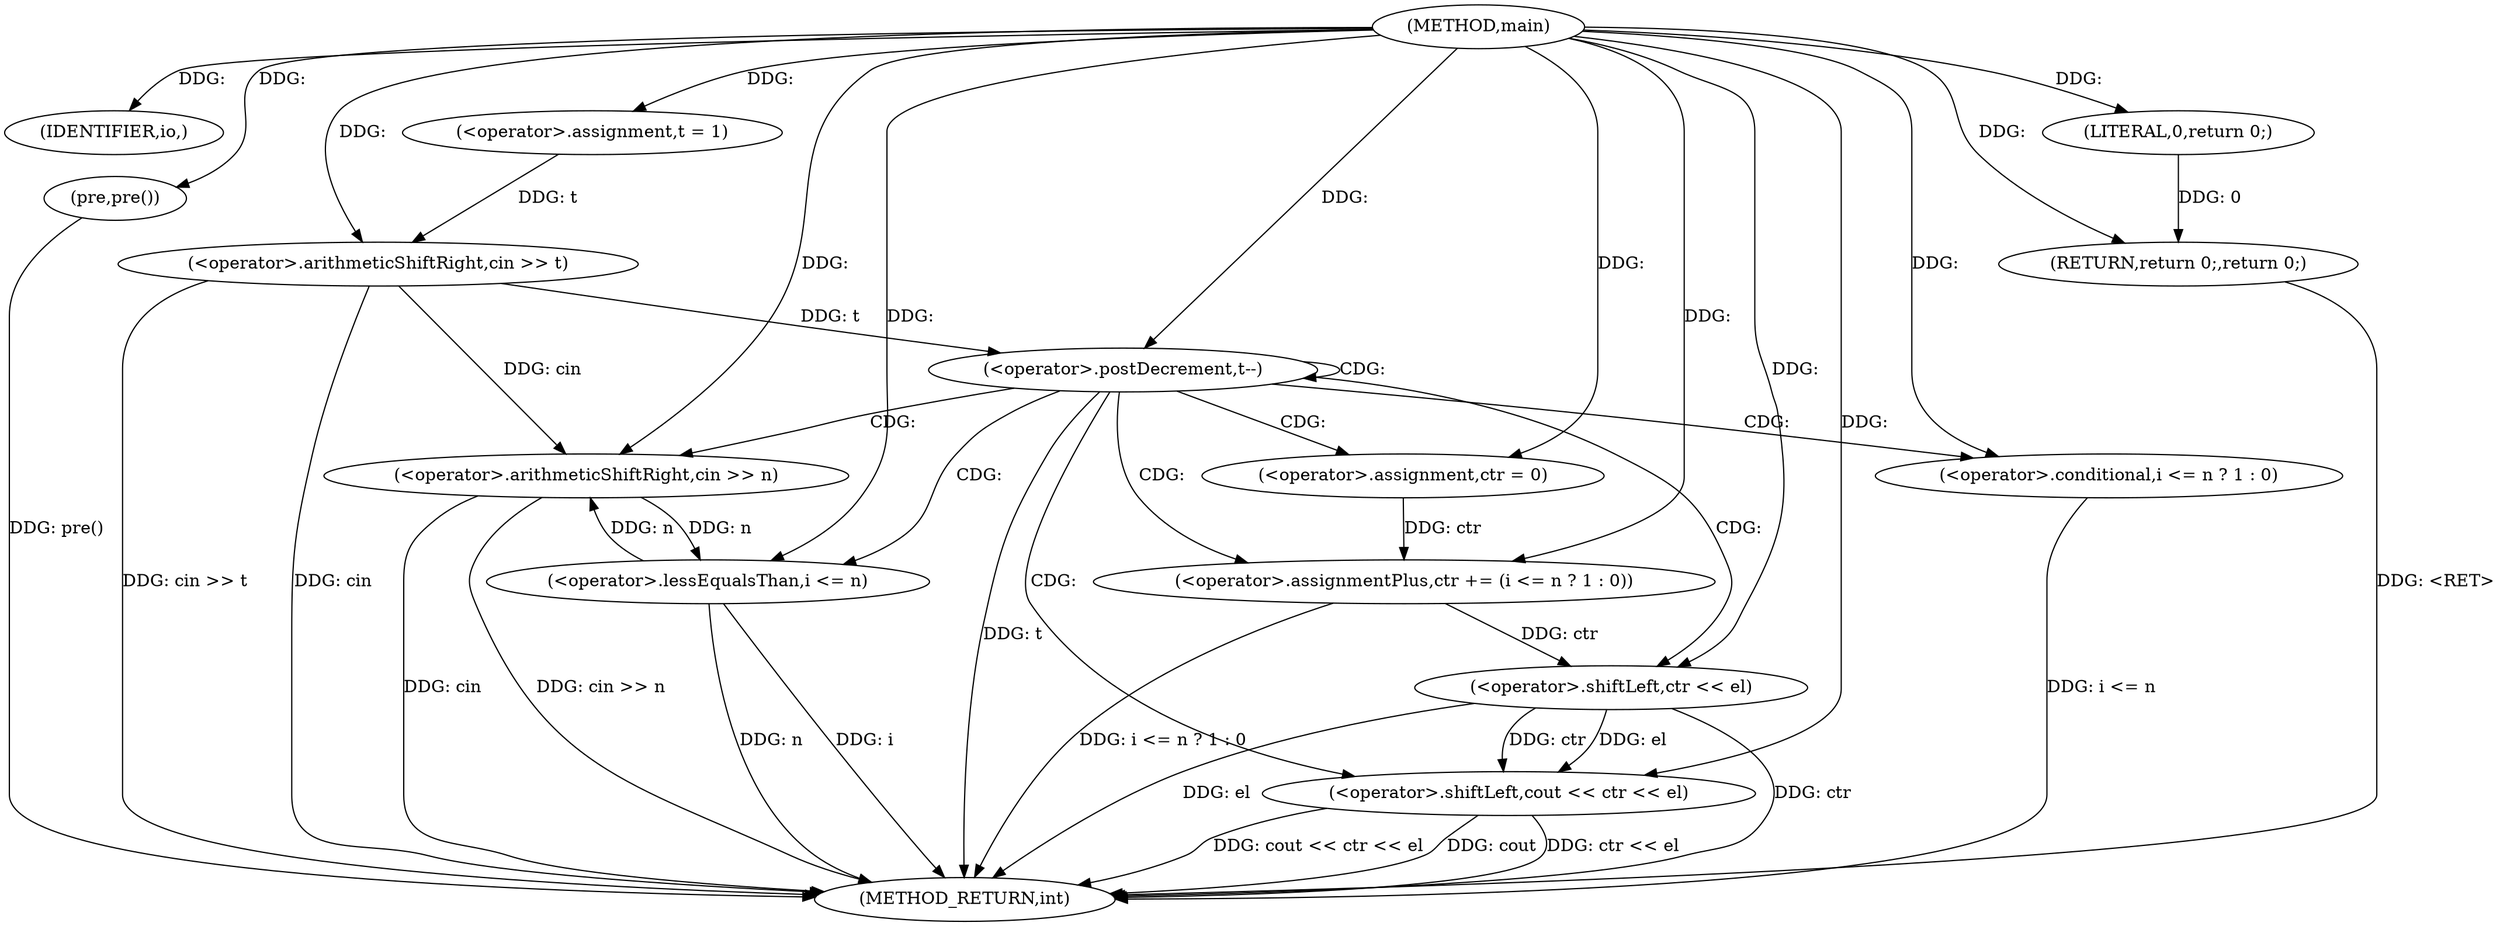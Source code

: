 digraph "main" {  
"1000144" [label = "(METHOD,main)" ]
"1000183" [label = "(METHOD_RETURN,int)" ]
"1000146" [label = "(IDENTIFIER,io,)" ]
"1000147" [label = "(pre,pre())" ]
"1000149" [label = "(<operator>.assignment,t = 1)" ]
"1000152" [label = "(<operator>.arithmeticShiftRight,cin >> t)" ]
"1000181" [label = "(RETURN,return 0;,return 0;)" ]
"1000156" [label = "(<operator>.postDecrement,t--)" ]
"1000182" [label = "(LITERAL,0,return 0;)" ]
"1000161" [label = "(<operator>.assignment,ctr = 0)" ]
"1000164" [label = "(<operator>.arithmeticShiftRight,cin >> n)" ]
"1000168" [label = "(<operator>.assignmentPlus,ctr += (i <= n ? 1 : 0))" ]
"1000176" [label = "(<operator>.shiftLeft,cout << ctr << el)" ]
"1000170" [label = "(<operator>.conditional,i <= n ? 1 : 0)" ]
"1000178" [label = "(<operator>.shiftLeft,ctr << el)" ]
"1000171" [label = "(<operator>.lessEqualsThan,i <= n)" ]
  "1000181" -> "1000183"  [ label = "DDG: <RET>"] 
  "1000147" -> "1000183"  [ label = "DDG: pre()"] 
  "1000152" -> "1000183"  [ label = "DDG: cin"] 
  "1000152" -> "1000183"  [ label = "DDG: cin >> t"] 
  "1000156" -> "1000183"  [ label = "DDG: t"] 
  "1000164" -> "1000183"  [ label = "DDG: cin"] 
  "1000164" -> "1000183"  [ label = "DDG: cin >> n"] 
  "1000171" -> "1000183"  [ label = "DDG: n"] 
  "1000170" -> "1000183"  [ label = "DDG: i <= n"] 
  "1000168" -> "1000183"  [ label = "DDG: i <= n ? 1 : 0"] 
  "1000178" -> "1000183"  [ label = "DDG: ctr"] 
  "1000176" -> "1000183"  [ label = "DDG: ctr << el"] 
  "1000176" -> "1000183"  [ label = "DDG: cout << ctr << el"] 
  "1000178" -> "1000183"  [ label = "DDG: el"] 
  "1000176" -> "1000183"  [ label = "DDG: cout"] 
  "1000171" -> "1000183"  [ label = "DDG: i"] 
  "1000144" -> "1000146"  [ label = "DDG: "] 
  "1000144" -> "1000147"  [ label = "DDG: "] 
  "1000144" -> "1000149"  [ label = "DDG: "] 
  "1000182" -> "1000181"  [ label = "DDG: 0"] 
  "1000144" -> "1000181"  [ label = "DDG: "] 
  "1000144" -> "1000152"  [ label = "DDG: "] 
  "1000149" -> "1000152"  [ label = "DDG: t"] 
  "1000144" -> "1000182"  [ label = "DDG: "] 
  "1000152" -> "1000156"  [ label = "DDG: t"] 
  "1000144" -> "1000156"  [ label = "DDG: "] 
  "1000144" -> "1000161"  [ label = "DDG: "] 
  "1000144" -> "1000168"  [ label = "DDG: "] 
  "1000152" -> "1000164"  [ label = "DDG: cin"] 
  "1000144" -> "1000164"  [ label = "DDG: "] 
  "1000171" -> "1000164"  [ label = "DDG: n"] 
  "1000161" -> "1000168"  [ label = "DDG: ctr"] 
  "1000144" -> "1000176"  [ label = "DDG: "] 
  "1000178" -> "1000176"  [ label = "DDG: ctr"] 
  "1000178" -> "1000176"  [ label = "DDG: el"] 
  "1000144" -> "1000170"  [ label = "DDG: "] 
  "1000168" -> "1000178"  [ label = "DDG: ctr"] 
  "1000144" -> "1000178"  [ label = "DDG: "] 
  "1000144" -> "1000171"  [ label = "DDG: "] 
  "1000164" -> "1000171"  [ label = "DDG: n"] 
  "1000156" -> "1000156"  [ label = "CDG: "] 
  "1000156" -> "1000168"  [ label = "CDG: "] 
  "1000156" -> "1000161"  [ label = "CDG: "] 
  "1000156" -> "1000170"  [ label = "CDG: "] 
  "1000156" -> "1000171"  [ label = "CDG: "] 
  "1000156" -> "1000178"  [ label = "CDG: "] 
  "1000156" -> "1000176"  [ label = "CDG: "] 
  "1000156" -> "1000164"  [ label = "CDG: "] 
}
